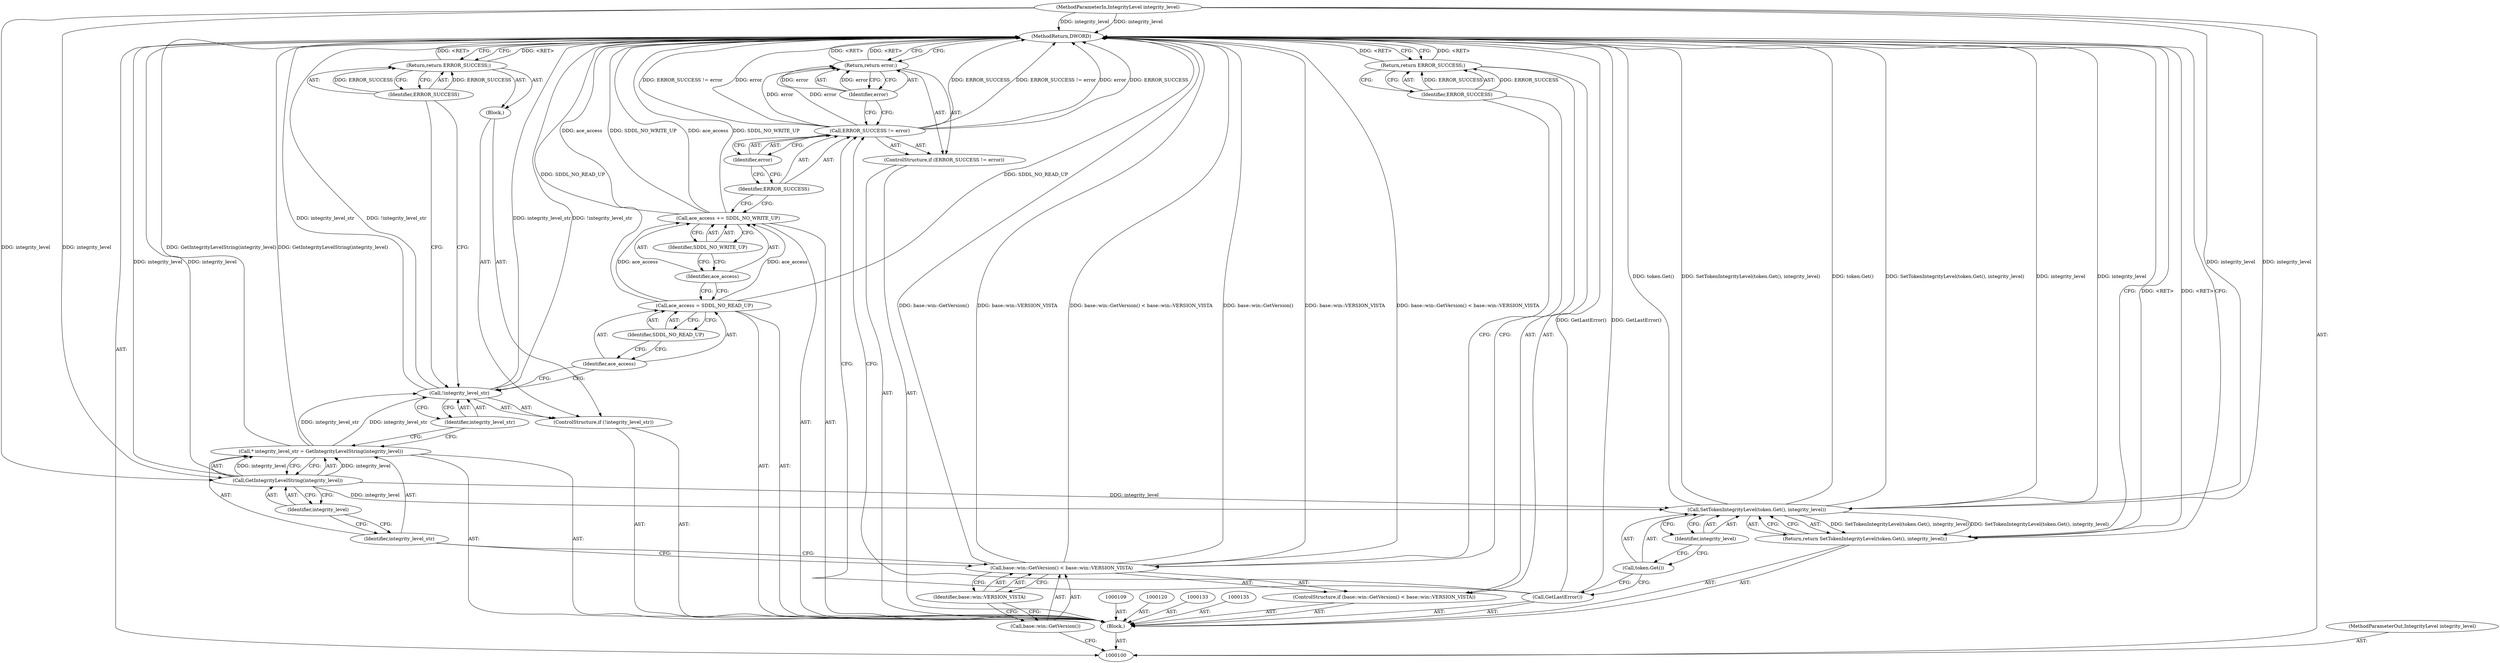 digraph "1_Chrome_48fae61b8a6c9b741f001d478c595b6c7c0af4d9_2" {
"1000140" [label="(MethodReturn,DWORD)"];
"1000101" [label="(MethodParameterIn,IntegrityLevel integrity_level)"];
"1000192" [label="(MethodParameterOut,IntegrityLevel integrity_level)"];
"1000102" [label="(Block,)"];
"1000121" [label="(Call,ace_access = SDDL_NO_READ_UP)"];
"1000122" [label="(Identifier,ace_access)"];
"1000123" [label="(Identifier,SDDL_NO_READ_UP)"];
"1000126" [label="(Identifier,SDDL_NO_WRITE_UP)"];
"1000124" [label="(Call,ace_access += SDDL_NO_WRITE_UP)"];
"1000125" [label="(Identifier,ace_access)"];
"1000127" [label="(ControlStructure,if (ERROR_SUCCESS != error))"];
"1000130" [label="(Identifier,error)"];
"1000128" [label="(Call,ERROR_SUCCESS != error)"];
"1000129" [label="(Identifier,ERROR_SUCCESS)"];
"1000132" [label="(Identifier,error)"];
"1000131" [label="(Return,return error;)"];
"1000103" [label="(ControlStructure,if (base::win::GetVersion() < base::win::VERSION_VISTA))"];
"1000106" [label="(Identifier,base::win::VERSION_VISTA)"];
"1000104" [label="(Call,base::win::GetVersion() < base::win::VERSION_VISTA)"];
"1000105" [label="(Call,base::win::GetVersion())"];
"1000134" [label="(Call,GetLastError())"];
"1000136" [label="(Return,return SetTokenIntegrityLevel(token.Get(), integrity_level);)"];
"1000138" [label="(Call,token.Get())"];
"1000139" [label="(Identifier,integrity_level)"];
"1000137" [label="(Call,SetTokenIntegrityLevel(token.Get(), integrity_level))"];
"1000108" [label="(Identifier,ERROR_SUCCESS)"];
"1000107" [label="(Return,return ERROR_SUCCESS;)"];
"1000110" [label="(Call,* integrity_level_str = GetIntegrityLevelString(integrity_level))"];
"1000111" [label="(Identifier,integrity_level_str)"];
"1000112" [label="(Call,GetIntegrityLevelString(integrity_level))"];
"1000113" [label="(Identifier,integrity_level)"];
"1000114" [label="(ControlStructure,if (!integrity_level_str))"];
"1000117" [label="(Block,)"];
"1000115" [label="(Call,!integrity_level_str)"];
"1000116" [label="(Identifier,integrity_level_str)"];
"1000119" [label="(Identifier,ERROR_SUCCESS)"];
"1000118" [label="(Return,return ERROR_SUCCESS;)"];
"1000140" -> "1000100"  [label="AST: "];
"1000140" -> "1000107"  [label="CFG: "];
"1000140" -> "1000118"  [label="CFG: "];
"1000140" -> "1000131"  [label="CFG: "];
"1000140" -> "1000136"  [label="CFG: "];
"1000136" -> "1000140"  [label="DDG: <RET>"];
"1000131" -> "1000140"  [label="DDG: <RET>"];
"1000118" -> "1000140"  [label="DDG: <RET>"];
"1000124" -> "1000140"  [label="DDG: ace_access"];
"1000124" -> "1000140"  [label="DDG: SDDL_NO_WRITE_UP"];
"1000104" -> "1000140"  [label="DDG: base::win::GetVersion() < base::win::VERSION_VISTA"];
"1000104" -> "1000140"  [label="DDG: base::win::GetVersion()"];
"1000104" -> "1000140"  [label="DDG: base::win::VERSION_VISTA"];
"1000110" -> "1000140"  [label="DDG: GetIntegrityLevelString(integrity_level)"];
"1000115" -> "1000140"  [label="DDG: integrity_level_str"];
"1000115" -> "1000140"  [label="DDG: !integrity_level_str"];
"1000128" -> "1000140"  [label="DDG: error"];
"1000128" -> "1000140"  [label="DDG: ERROR_SUCCESS"];
"1000128" -> "1000140"  [label="DDG: ERROR_SUCCESS != error"];
"1000121" -> "1000140"  [label="DDG: SDDL_NO_READ_UP"];
"1000137" -> "1000140"  [label="DDG: integrity_level"];
"1000137" -> "1000140"  [label="DDG: token.Get()"];
"1000137" -> "1000140"  [label="DDG: SetTokenIntegrityLevel(token.Get(), integrity_level)"];
"1000134" -> "1000140"  [label="DDG: GetLastError()"];
"1000112" -> "1000140"  [label="DDG: integrity_level"];
"1000101" -> "1000140"  [label="DDG: integrity_level"];
"1000107" -> "1000140"  [label="DDG: <RET>"];
"1000101" -> "1000100"  [label="AST: "];
"1000101" -> "1000140"  [label="DDG: integrity_level"];
"1000101" -> "1000112"  [label="DDG: integrity_level"];
"1000101" -> "1000137"  [label="DDG: integrity_level"];
"1000192" -> "1000100"  [label="AST: "];
"1000102" -> "1000100"  [label="AST: "];
"1000103" -> "1000102"  [label="AST: "];
"1000109" -> "1000102"  [label="AST: "];
"1000110" -> "1000102"  [label="AST: "];
"1000114" -> "1000102"  [label="AST: "];
"1000120" -> "1000102"  [label="AST: "];
"1000121" -> "1000102"  [label="AST: "];
"1000124" -> "1000102"  [label="AST: "];
"1000127" -> "1000102"  [label="AST: "];
"1000133" -> "1000102"  [label="AST: "];
"1000134" -> "1000102"  [label="AST: "];
"1000135" -> "1000102"  [label="AST: "];
"1000136" -> "1000102"  [label="AST: "];
"1000121" -> "1000102"  [label="AST: "];
"1000121" -> "1000123"  [label="CFG: "];
"1000122" -> "1000121"  [label="AST: "];
"1000123" -> "1000121"  [label="AST: "];
"1000125" -> "1000121"  [label="CFG: "];
"1000121" -> "1000140"  [label="DDG: SDDL_NO_READ_UP"];
"1000121" -> "1000124"  [label="DDG: ace_access"];
"1000122" -> "1000121"  [label="AST: "];
"1000122" -> "1000115"  [label="CFG: "];
"1000123" -> "1000122"  [label="CFG: "];
"1000123" -> "1000121"  [label="AST: "];
"1000123" -> "1000122"  [label="CFG: "];
"1000121" -> "1000123"  [label="CFG: "];
"1000126" -> "1000124"  [label="AST: "];
"1000126" -> "1000125"  [label="CFG: "];
"1000124" -> "1000126"  [label="CFG: "];
"1000124" -> "1000102"  [label="AST: "];
"1000124" -> "1000126"  [label="CFG: "];
"1000125" -> "1000124"  [label="AST: "];
"1000126" -> "1000124"  [label="AST: "];
"1000129" -> "1000124"  [label="CFG: "];
"1000124" -> "1000140"  [label="DDG: ace_access"];
"1000124" -> "1000140"  [label="DDG: SDDL_NO_WRITE_UP"];
"1000121" -> "1000124"  [label="DDG: ace_access"];
"1000125" -> "1000124"  [label="AST: "];
"1000125" -> "1000121"  [label="CFG: "];
"1000126" -> "1000125"  [label="CFG: "];
"1000127" -> "1000102"  [label="AST: "];
"1000128" -> "1000127"  [label="AST: "];
"1000131" -> "1000127"  [label="AST: "];
"1000130" -> "1000128"  [label="AST: "];
"1000130" -> "1000129"  [label="CFG: "];
"1000128" -> "1000130"  [label="CFG: "];
"1000128" -> "1000127"  [label="AST: "];
"1000128" -> "1000130"  [label="CFG: "];
"1000129" -> "1000128"  [label="AST: "];
"1000130" -> "1000128"  [label="AST: "];
"1000132" -> "1000128"  [label="CFG: "];
"1000134" -> "1000128"  [label="CFG: "];
"1000128" -> "1000140"  [label="DDG: error"];
"1000128" -> "1000140"  [label="DDG: ERROR_SUCCESS"];
"1000128" -> "1000140"  [label="DDG: ERROR_SUCCESS != error"];
"1000128" -> "1000131"  [label="DDG: error"];
"1000129" -> "1000128"  [label="AST: "];
"1000129" -> "1000124"  [label="CFG: "];
"1000130" -> "1000129"  [label="CFG: "];
"1000132" -> "1000131"  [label="AST: "];
"1000132" -> "1000128"  [label="CFG: "];
"1000131" -> "1000132"  [label="CFG: "];
"1000132" -> "1000131"  [label="DDG: error"];
"1000131" -> "1000127"  [label="AST: "];
"1000131" -> "1000132"  [label="CFG: "];
"1000132" -> "1000131"  [label="AST: "];
"1000140" -> "1000131"  [label="CFG: "];
"1000131" -> "1000140"  [label="DDG: <RET>"];
"1000132" -> "1000131"  [label="DDG: error"];
"1000128" -> "1000131"  [label="DDG: error"];
"1000103" -> "1000102"  [label="AST: "];
"1000104" -> "1000103"  [label="AST: "];
"1000107" -> "1000103"  [label="AST: "];
"1000106" -> "1000104"  [label="AST: "];
"1000106" -> "1000105"  [label="CFG: "];
"1000104" -> "1000106"  [label="CFG: "];
"1000104" -> "1000103"  [label="AST: "];
"1000104" -> "1000106"  [label="CFG: "];
"1000105" -> "1000104"  [label="AST: "];
"1000106" -> "1000104"  [label="AST: "];
"1000108" -> "1000104"  [label="CFG: "];
"1000111" -> "1000104"  [label="CFG: "];
"1000104" -> "1000140"  [label="DDG: base::win::GetVersion() < base::win::VERSION_VISTA"];
"1000104" -> "1000140"  [label="DDG: base::win::GetVersion()"];
"1000104" -> "1000140"  [label="DDG: base::win::VERSION_VISTA"];
"1000105" -> "1000104"  [label="AST: "];
"1000105" -> "1000100"  [label="CFG: "];
"1000106" -> "1000105"  [label="CFG: "];
"1000134" -> "1000102"  [label="AST: "];
"1000134" -> "1000128"  [label="CFG: "];
"1000138" -> "1000134"  [label="CFG: "];
"1000134" -> "1000140"  [label="DDG: GetLastError()"];
"1000136" -> "1000102"  [label="AST: "];
"1000136" -> "1000137"  [label="CFG: "];
"1000137" -> "1000136"  [label="AST: "];
"1000140" -> "1000136"  [label="CFG: "];
"1000136" -> "1000140"  [label="DDG: <RET>"];
"1000137" -> "1000136"  [label="DDG: SetTokenIntegrityLevel(token.Get(), integrity_level)"];
"1000138" -> "1000137"  [label="AST: "];
"1000138" -> "1000134"  [label="CFG: "];
"1000139" -> "1000138"  [label="CFG: "];
"1000139" -> "1000137"  [label="AST: "];
"1000139" -> "1000138"  [label="CFG: "];
"1000137" -> "1000139"  [label="CFG: "];
"1000137" -> "1000136"  [label="AST: "];
"1000137" -> "1000139"  [label="CFG: "];
"1000138" -> "1000137"  [label="AST: "];
"1000139" -> "1000137"  [label="AST: "];
"1000136" -> "1000137"  [label="CFG: "];
"1000137" -> "1000140"  [label="DDG: integrity_level"];
"1000137" -> "1000140"  [label="DDG: token.Get()"];
"1000137" -> "1000140"  [label="DDG: SetTokenIntegrityLevel(token.Get(), integrity_level)"];
"1000137" -> "1000136"  [label="DDG: SetTokenIntegrityLevel(token.Get(), integrity_level)"];
"1000112" -> "1000137"  [label="DDG: integrity_level"];
"1000101" -> "1000137"  [label="DDG: integrity_level"];
"1000108" -> "1000107"  [label="AST: "];
"1000108" -> "1000104"  [label="CFG: "];
"1000107" -> "1000108"  [label="CFG: "];
"1000108" -> "1000107"  [label="DDG: ERROR_SUCCESS"];
"1000107" -> "1000103"  [label="AST: "];
"1000107" -> "1000108"  [label="CFG: "];
"1000108" -> "1000107"  [label="AST: "];
"1000140" -> "1000107"  [label="CFG: "];
"1000107" -> "1000140"  [label="DDG: <RET>"];
"1000108" -> "1000107"  [label="DDG: ERROR_SUCCESS"];
"1000110" -> "1000102"  [label="AST: "];
"1000110" -> "1000112"  [label="CFG: "];
"1000111" -> "1000110"  [label="AST: "];
"1000112" -> "1000110"  [label="AST: "];
"1000116" -> "1000110"  [label="CFG: "];
"1000110" -> "1000140"  [label="DDG: GetIntegrityLevelString(integrity_level)"];
"1000112" -> "1000110"  [label="DDG: integrity_level"];
"1000110" -> "1000115"  [label="DDG: integrity_level_str"];
"1000111" -> "1000110"  [label="AST: "];
"1000111" -> "1000104"  [label="CFG: "];
"1000113" -> "1000111"  [label="CFG: "];
"1000112" -> "1000110"  [label="AST: "];
"1000112" -> "1000113"  [label="CFG: "];
"1000113" -> "1000112"  [label="AST: "];
"1000110" -> "1000112"  [label="CFG: "];
"1000112" -> "1000140"  [label="DDG: integrity_level"];
"1000112" -> "1000110"  [label="DDG: integrity_level"];
"1000101" -> "1000112"  [label="DDG: integrity_level"];
"1000112" -> "1000137"  [label="DDG: integrity_level"];
"1000113" -> "1000112"  [label="AST: "];
"1000113" -> "1000111"  [label="CFG: "];
"1000112" -> "1000113"  [label="CFG: "];
"1000114" -> "1000102"  [label="AST: "];
"1000115" -> "1000114"  [label="AST: "];
"1000117" -> "1000114"  [label="AST: "];
"1000117" -> "1000114"  [label="AST: "];
"1000118" -> "1000117"  [label="AST: "];
"1000115" -> "1000114"  [label="AST: "];
"1000115" -> "1000116"  [label="CFG: "];
"1000116" -> "1000115"  [label="AST: "];
"1000119" -> "1000115"  [label="CFG: "];
"1000122" -> "1000115"  [label="CFG: "];
"1000115" -> "1000140"  [label="DDG: integrity_level_str"];
"1000115" -> "1000140"  [label="DDG: !integrity_level_str"];
"1000110" -> "1000115"  [label="DDG: integrity_level_str"];
"1000116" -> "1000115"  [label="AST: "];
"1000116" -> "1000110"  [label="CFG: "];
"1000115" -> "1000116"  [label="CFG: "];
"1000119" -> "1000118"  [label="AST: "];
"1000119" -> "1000115"  [label="CFG: "];
"1000118" -> "1000119"  [label="CFG: "];
"1000119" -> "1000118"  [label="DDG: ERROR_SUCCESS"];
"1000118" -> "1000117"  [label="AST: "];
"1000118" -> "1000119"  [label="CFG: "];
"1000119" -> "1000118"  [label="AST: "];
"1000140" -> "1000118"  [label="CFG: "];
"1000118" -> "1000140"  [label="DDG: <RET>"];
"1000119" -> "1000118"  [label="DDG: ERROR_SUCCESS"];
}
